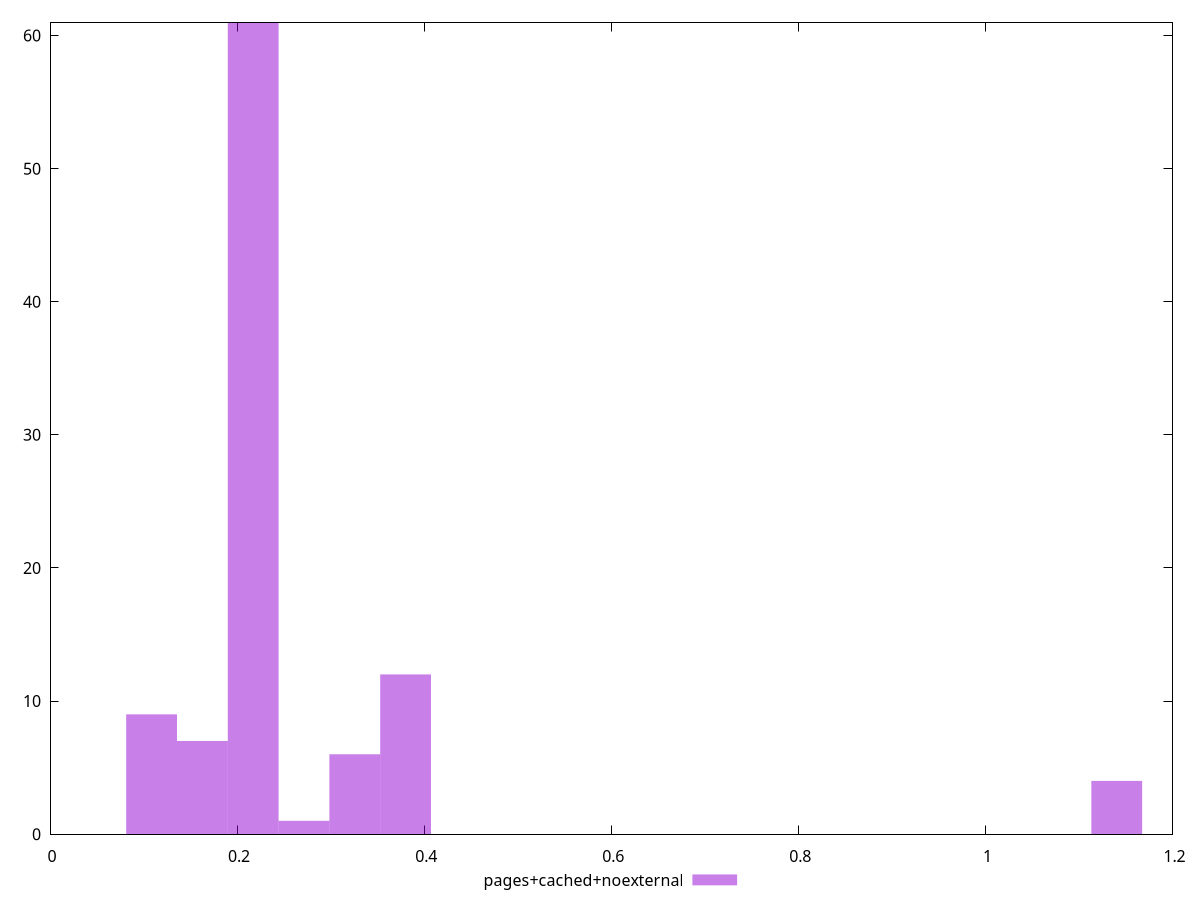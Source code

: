 $_pagesCachedNoexternal <<EOF
1.1404070788720264 4
0.21722039597562406 61
0.3258305939634361 6
0.16291529698171806 7
0.10861019798781203 9
0.3801356929573421 12
0.2715254949695301 1
EOF
set key outside below
set terminal pngcairo
set output "report_00004_2020-11-02T20-21-41.718Z/cumulative-layout-shift/pages+cached+noexternal//raw_hist.png"
set yrange [0:61]
set boxwidth 0.054305098993906016
set style fill transparent solid 0.5 noborder
plot $_pagesCachedNoexternal title "pages+cached+noexternal" with boxes ,